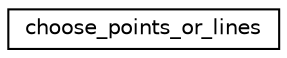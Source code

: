 digraph "Graphical Class Hierarchy"
{
  edge [fontname="Helvetica",fontsize="10",labelfontname="Helvetica",labelfontsize="10"];
  node [fontname="Helvetica",fontsize="10",shape=record];
  rankdir="LR";
  Node0 [label="choose_points_or_lines",height=0.2,width=0.4,color="black", fillcolor="white", style="filled",URL="$d6/d75/classchoose__points__or__lines.html"];
}
